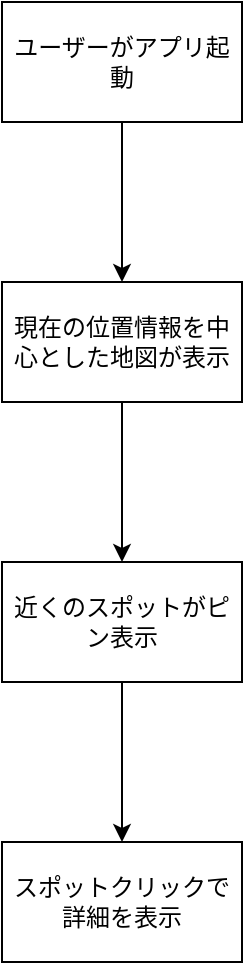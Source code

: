 <mxfile>
    <diagram id="2gD-JbjSR6zrFe0Zg0AZ" name="ページ1">
        <mxGraphModel dx="867" dy="787" grid="1" gridSize="10" guides="1" tooltips="1" connect="1" arrows="1" fold="1" page="1" pageScale="1" pageWidth="827" pageHeight="1169" math="0" shadow="0">
            <root>
                <mxCell id="0"/>
                <mxCell id="1" parent="0"/>
                <mxCell id="4" value="" style="edgeStyle=none;html=1;" edge="1" parent="1" source="2" target="3">
                    <mxGeometry relative="1" as="geometry"/>
                </mxCell>
                <mxCell id="2" value="ユーザーがアプリ起動" style="rounded=0;whiteSpace=wrap;html=1;" vertex="1" parent="1">
                    <mxGeometry x="120" y="40" width="120" height="60" as="geometry"/>
                </mxCell>
                <mxCell id="6" value="" style="edgeStyle=none;html=1;" edge="1" parent="1" source="3" target="5">
                    <mxGeometry relative="1" as="geometry"/>
                </mxCell>
                <mxCell id="3" value="現在の位置情報を中心とした地図が表示" style="rounded=0;whiteSpace=wrap;html=1;" vertex="1" parent="1">
                    <mxGeometry x="120" y="180" width="120" height="60" as="geometry"/>
                </mxCell>
                <mxCell id="8" value="" style="edgeStyle=none;html=1;" edge="1" parent="1" source="5" target="7">
                    <mxGeometry relative="1" as="geometry"/>
                </mxCell>
                <mxCell id="5" value="近くのスポットがピン表示" style="rounded=0;whiteSpace=wrap;html=1;" vertex="1" parent="1">
                    <mxGeometry x="120" y="320" width="120" height="60" as="geometry"/>
                </mxCell>
                <mxCell id="7" value="スポットクリックで詳細を表示" style="whiteSpace=wrap;html=1;rounded=0;" vertex="1" parent="1">
                    <mxGeometry x="120" y="460" width="120" height="60" as="geometry"/>
                </mxCell>
            </root>
        </mxGraphModel>
    </diagram>
</mxfile>